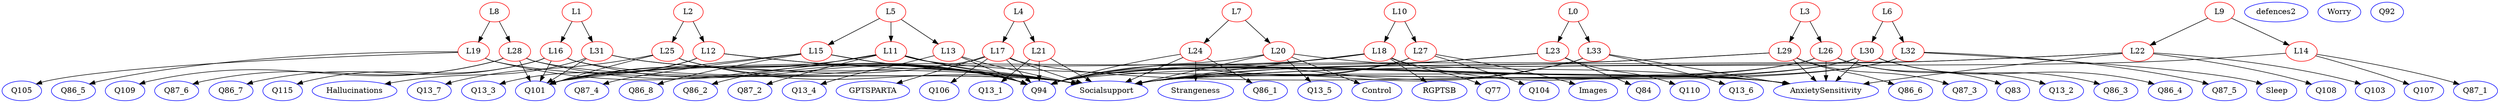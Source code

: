 digraph {
Q108 [color = blue]; Socialsupport [color = blue]; L24 [color = red]; L33 [color = red]; L7 [color = red]; L23 [color = red]; Q83 [color = blue]; L9 [color = red]; Strangeness [color = blue]; L3 [color = red]; Q13_1 [color = blue]; Q86_3 [color = blue]; L16 [color = red]; L18 [color = red]; GPTSPARTA [color = blue]; Q86_5 [color = blue]; L26 [color = red]; Q87_2 [color = blue]; Q104 [color = blue]; L13 [color = red]; Q106 [color = blue]; Q86_6 [color = blue]; L25 [color = red]; L32 [color = red]; Q94 [color = blue]; Q110 [color = blue]; L30 [color = red]; L6 [color = red]; RGPTSB [color = blue]; Q101 [color = blue]; Q107 [color = blue]; Q87_5 [color = blue]; Q87_4 [color = blue]; L28 [color = red]; L5 [color = red]; Hallucinations [color = blue]; L15 [color = red]; L31 [color = red]; Q86_2 [color = blue]; L22 [color = red]; Q13_4 [color = blue]; Q77 [color = blue]; L11 [color = red]; Q103 [color = blue]; Q13_3 [color = blue]; L2 [color = red]; Q86_7 [color = blue]; L12 [color = red]; Q87_3 [color = blue]; Q115 [color = blue]; Q13_5 [color = blue]; L0 [color = red]; Control [color = blue]; Q13_7 [color = blue]; Q105 [color = blue]; L10 [color = red]; L4 [color = red]; Q86_4 [color = blue]; L17 [color = red]; L29 [color = red]; L19 [color = red]; Q109 [color = blue]; L21 [color = red]; AnxietySensitivity [color = blue]; Q84 [color = blue]; L1 [color = red]; L27 [color = red]; Images [color = blue]; Q86_1 [color = blue]; Q13_6 [color = blue]; defences2 [color = blue]; Worry [color = blue]; Q87_6 [color = blue]; L20 [color = red]; L14 [color = red]; Q13_2 [color = blue]; Q87_1 [color = blue]; Sleep [color = blue]; Q86_8 [color = blue]; Q92 [color = blue]; L8 [color = red]; 
subgraph Undirected {
edge [dir=none, color=black]
}

subgraph Directed {
edge [color=black]
L6 -> L30
L19 -> Q105
L22 -> Q94
L17 -> Q101
L27 -> Socialsupport
L23 -> Q94
L26 -> Socialsupport
L16 -> Q86_7
L4 -> L17
L16 -> Q101
L18 -> Q94
L11 -> Socialsupport
L26 -> AnxietySensitivity
L25 -> Q94
L27 -> Q104
L33 -> Socialsupport
L33 -> Q13_6
L7 -> L24
L21 -> Q94
L11 -> AnxietySensitivity
L33 -> AnxietySensitivity
L31 -> Socialsupport
L13 -> Q13_4
L29 -> Q86_6
L30 -> Q86_4
L15 -> Socialsupport
L20 -> Q101
L18 -> Q101
L19 -> Socialsupport
L6 -> L32
L14 -> Q107
L1 -> L31
L10 -> L27
L20 -> Q13_5
L29 -> Socialsupport
L28 -> Q101
L22 -> Q108
L29 -> AnxietySensitivity
L7 -> L20
L12 -> Socialsupport
L0 -> L33
L23 -> Q110
L26 -> Q83
L17 -> Q106
L5 -> L15
L24 -> Socialsupport
L30 -> Q94
L15 -> Q87_4
L2 -> L12
L4 -> L21
L25 -> Q13_7
L17 -> Socialsupport
L18 -> Q77
L27 -> Q94
L13 -> Q94
L11 -> Q86_2
L26 -> Q94
L3 -> L29
L16 -> Socialsupport
L17 -> AnxietySensitivity
L32 -> Socialsupport
L11 -> Q94
L11 -> Q87_2
L33 -> Q94
L32 -> Q87_5
L25 -> Q101
L9 -> L14
L23 -> Socialsupport
L31 -> Q94
L2 -> L25
L14 -> Q87_1
L28 -> Q109
L20 -> Socialsupport
L15 -> Q94
L18 -> Socialsupport
L18 -> RGPTSB
L30 -> Q86_3
L20 -> AnxietySensitivity
L29 -> Q94
L21 -> Socialsupport
L28 -> Socialsupport
L10 -> L18
L12 -> Q94
L27 -> Images
L16 -> Q115
L12 -> Q13_3
L5 -> L13
L15 -> Q86_8
L29 -> Q87_3
L9 -> L22
L8 -> L19
L30 -> Socialsupport
L17 -> Q94
L5 -> L11
L22 -> Socialsupport
L28 -> Q87_6
L16 -> Q94
L22 -> AnxietySensitivity
L32 -> Q94
L14 -> Socialsupport
L24 -> Strangeness
L11 -> Q101
L25 -> Socialsupport
L19 -> Q94
L31 -> Hallucinations
L3 -> L26
L18 -> AnxietySensitivity
L13 -> Socialsupport
L19 -> Q86_5
L22 -> Q103
L31 -> Q101
L15 -> Q101
L23 -> Q84
L26 -> Q13_2
L21 -> Q13_1
L24 -> Q94
L28 -> Q94
L8 -> L28
L24 -> Q86_1
L12 -> Q101
L17 -> GPTSPARTA
L32 -> Sleep
L0 -> L23
L20 -> Control
L1 -> L16
L30 -> AnxietySensitivity
}

}
